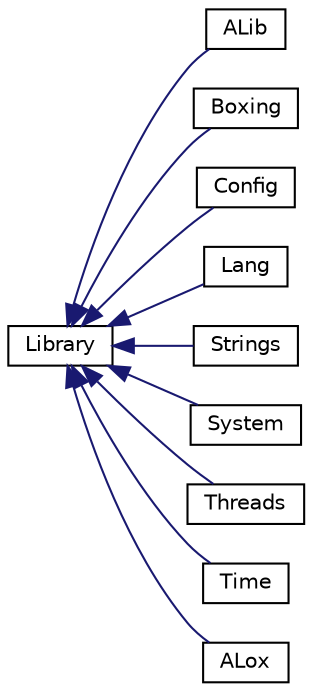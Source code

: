 digraph "Graphical Class Hierarchy"
{
  edge [fontname="Helvetica",fontsize="10",labelfontname="Helvetica",labelfontsize="10"];
  node [fontname="Helvetica",fontsize="10",shape=record];
  rankdir="LR";
  Node0 [label="Library",height=0.2,width=0.4,color="black", fillcolor="white", style="filled",URL="$classaworx_1_1lib_1_1lang_1_1Library.html"];
  Node0 -> Node1 [dir="back",color="midnightblue",fontsize="10",style="solid",fontname="Helvetica"];
  Node0 -> Node2 [dir="back",color="midnightblue",fontsize="10",style="solid",fontname="Helvetica"];
  Node0 -> Node3 [dir="back",color="midnightblue",fontsize="10",style="solid",fontname="Helvetica"];
  Node0 -> Node4 [dir="back",color="midnightblue",fontsize="10",style="solid",fontname="Helvetica"];
  Node0 -> Node5 [dir="back",color="midnightblue",fontsize="10",style="solid",fontname="Helvetica"];
  Node0 -> Node6 [dir="back",color="midnightblue",fontsize="10",style="solid",fontname="Helvetica"];
  Node0 -> Node7 [dir="back",color="midnightblue",fontsize="10",style="solid",fontname="Helvetica"];
  Node0 -> Node8 [dir="back",color="midnightblue",fontsize="10",style="solid",fontname="Helvetica"];
  Node0 -> Node9 [dir="back",color="midnightblue",fontsize="10",style="solid",fontname="Helvetica"];
  Node1 [label="ALib",height=0.2,width=0.4,color="black", fillcolor="white", style="filled",URL="$classaworx_1_1lib_1_1ALib.html"];
  Node2 [label="Boxing",height=0.2,width=0.4,color="black", fillcolor="white", style="filled",URL="$classaworx_1_1lib_1_1boxing_1_1Boxing.html"];
  Node3 [label="Config",height=0.2,width=0.4,color="black", fillcolor="white", style="filled",URL="$classaworx_1_1lib_1_1config_1_1Config.html"];
  Node4 [label="Lang",height=0.2,width=0.4,color="black", fillcolor="white", style="filled",URL="$classaworx_1_1lib_1_1lang_1_1Lang.html"];
  Node5 [label="Strings",height=0.2,width=0.4,color="black", fillcolor="white", style="filled",URL="$classaworx_1_1lib_1_1strings_1_1Strings.html"];
  Node6 [label="System",height=0.2,width=0.4,color="black", fillcolor="white", style="filled",URL="$classaworx_1_1lib_1_1system_1_1System.html"];
  Node7 [label="Threads",height=0.2,width=0.4,color="black", fillcolor="white", style="filled",URL="$classaworx_1_1lib_1_1threads_1_1Threads.html"];
  Node8 [label="Time",height=0.2,width=0.4,color="black", fillcolor="white", style="filled",URL="$classaworx_1_1lib_1_1time_1_1Time.html"];
  Node9 [label="ALox",height=0.2,width=0.4,color="black", fillcolor="white", style="filled",URL="$classaworx_1_1lox_1_1ALox.html"];
}

